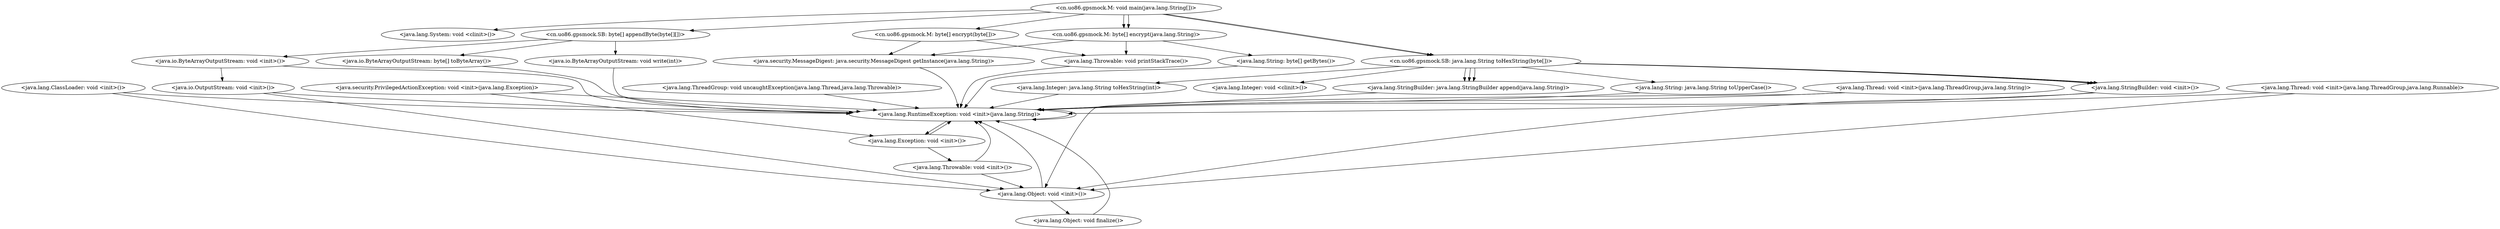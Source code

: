 digraph CallGraph {
"<cn.uo86.gpsmock.M: void main(java.lang.String[])>" -> "<java.lang.System: void <clinit>()>";
"<cn.uo86.gpsmock.M: void main(java.lang.String[])>" -> "<cn.uo86.gpsmock.SB: java.lang.String toHexString(byte[])>";
"<cn.uo86.gpsmock.M: void main(java.lang.String[])>" -> "<cn.uo86.gpsmock.SB: java.lang.String toHexString(byte[])>";
"<cn.uo86.gpsmock.M: void main(java.lang.String[])>" -> "<cn.uo86.gpsmock.M: byte[] encrypt(byte[])>";
"<cn.uo86.gpsmock.M: void main(java.lang.String[])>" -> "<cn.uo86.gpsmock.SB: byte[] appendByte(byte[][])>";
"<cn.uo86.gpsmock.M: void main(java.lang.String[])>" -> "<cn.uo86.gpsmock.M: byte[] encrypt(java.lang.String)>";
"<cn.uo86.gpsmock.M: void main(java.lang.String[])>" -> "<cn.uo86.gpsmock.M: byte[] encrypt(java.lang.String)>";
"<java.lang.ThreadGroup: void uncaughtException(java.lang.Thread,java.lang.Throwable)>" -> "<java.lang.RuntimeException: void <init>(java.lang.String)>";
"<java.lang.ClassLoader: void <init>()>" -> "<java.lang.Object: void <init>()>";
"<java.lang.ClassLoader: void <init>()>" -> "<java.lang.RuntimeException: void <init>(java.lang.String)>";
"<java.security.PrivilegedActionException: void <init>(java.lang.Exception)>" -> "<java.lang.Exception: void <init>()>";
"<java.security.PrivilegedActionException: void <init>(java.lang.Exception)>" -> "<java.lang.RuntimeException: void <init>(java.lang.String)>";
"<java.lang.Thread: void <init>(java.lang.ThreadGroup,java.lang.Runnable)>" -> "<java.lang.Object: void <init>()>";
"<java.lang.Thread: void <init>(java.lang.ThreadGroup,java.lang.Runnable)>" -> "<java.lang.RuntimeException: void <init>(java.lang.String)>";
"<java.lang.Thread: void <init>(java.lang.ThreadGroup,java.lang.String)>" -> "<java.lang.Object: void <init>()>";
"<java.lang.Thread: void <init>(java.lang.ThreadGroup,java.lang.String)>" -> "<java.lang.RuntimeException: void <init>(java.lang.String)>";
"<cn.uo86.gpsmock.SB: java.lang.String toHexString(byte[])>" -> "<java.lang.Integer: void <clinit>()>";
"<cn.uo86.gpsmock.SB: java.lang.String toHexString(byte[])>" -> "<java.lang.StringBuilder: void <init>()>";
"<cn.uo86.gpsmock.SB: java.lang.String toHexString(byte[])>" -> "<java.lang.StringBuilder: void <init>()>";
"<cn.uo86.gpsmock.SB: java.lang.String toHexString(byte[])>" -> "<java.lang.Integer: java.lang.String toHexString(int)>";
"<cn.uo86.gpsmock.SB: java.lang.String toHexString(byte[])>" -> "<java.lang.StringBuilder: void <init>()>";
"<cn.uo86.gpsmock.M: byte[] encrypt(byte[])>" -> "<java.security.MessageDigest: java.security.MessageDigest getInstance(java.lang.String)>";
"<cn.uo86.gpsmock.SB: byte[] appendByte(byte[][])>" -> "<java.io.ByteArrayOutputStream: void <init>()>";
"<cn.uo86.gpsmock.M: byte[] encrypt(java.lang.String)>" -> "<java.security.MessageDigest: java.security.MessageDigest getInstance(java.lang.String)>";
"<java.lang.RuntimeException: void <init>(java.lang.String)>" -> "<java.lang.Exception: void <init>()>";
"<java.lang.RuntimeException: void <init>(java.lang.String)>" -> "<java.lang.RuntimeException: void <init>(java.lang.String)>";
"<java.lang.Object: void <init>()>" -> "<java.lang.Object: void finalize()>";
"<java.lang.Object: void <init>()>" -> "<java.lang.RuntimeException: void <init>(java.lang.String)>";
"<java.lang.Exception: void <init>()>" -> "<java.lang.Throwable: void <init>()>";
"<java.lang.Exception: void <init>()>" -> "<java.lang.RuntimeException: void <init>(java.lang.String)>";
"<java.lang.StringBuilder: void <init>()>" -> "<java.lang.Object: void <init>()>";
"<java.lang.StringBuilder: void <init>()>" -> "<java.lang.RuntimeException: void <init>(java.lang.String)>";
"<java.lang.Integer: java.lang.String toHexString(int)>" -> "<java.lang.RuntimeException: void <init>(java.lang.String)>";
"<java.security.MessageDigest: java.security.MessageDigest getInstance(java.lang.String)>" -> "<java.lang.RuntimeException: void <init>(java.lang.String)>";
"<java.io.ByteArrayOutputStream: void <init>()>" -> "<java.io.OutputStream: void <init>()>";
"<java.io.ByteArrayOutputStream: void <init>()>" -> "<java.lang.RuntimeException: void <init>(java.lang.String)>";
"<java.lang.Object: void finalize()>" -> "<java.lang.RuntimeException: void <init>(java.lang.String)>";
"<java.lang.Throwable: void <init>()>" -> "<java.lang.Object: void <init>()>";
"<java.lang.Throwable: void <init>()>" -> "<java.lang.RuntimeException: void <init>(java.lang.String)>";
"<java.io.OutputStream: void <init>()>" -> "<java.lang.Object: void <init>()>";
"<java.io.OutputStream: void <init>()>" -> "<java.lang.RuntimeException: void <init>(java.lang.String)>";
"<cn.uo86.gpsmock.SB: byte[] appendByte(byte[][])>" -> "<java.io.ByteArrayOutputStream: void write(int)>";
"<cn.uo86.gpsmock.SB: byte[] appendByte(byte[][])>" -> "<java.io.ByteArrayOutputStream: byte[] toByteArray()>";
"<java.io.ByteArrayOutputStream: void write(int)>" -> "<java.lang.RuntimeException: void <init>(java.lang.String)>";
"<java.io.ByteArrayOutputStream: byte[] toByteArray()>" -> "<java.lang.RuntimeException: void <init>(java.lang.String)>";
"<cn.uo86.gpsmock.SB: java.lang.String toHexString(byte[])>" -> "<java.lang.StringBuilder: java.lang.StringBuilder append(java.lang.String)>";
"<cn.uo86.gpsmock.SB: java.lang.String toHexString(byte[])>" -> "<java.lang.StringBuilder: java.lang.StringBuilder append(java.lang.String)>";
"<cn.uo86.gpsmock.SB: java.lang.String toHexString(byte[])>" -> "<java.lang.StringBuilder: java.lang.StringBuilder append(java.lang.String)>";
"<java.lang.StringBuilder: java.lang.StringBuilder append(java.lang.String)>" -> "<java.lang.RuntimeException: void <init>(java.lang.String)>";
"<cn.uo86.gpsmock.M: byte[] encrypt(java.lang.String)>" -> "<java.lang.String: byte[] getBytes()>";
"<java.lang.String: byte[] getBytes()>" -> "<java.lang.RuntimeException: void <init>(java.lang.String)>";
"<cn.uo86.gpsmock.SB: java.lang.String toHexString(byte[])>" -> "<java.lang.String: java.lang.String toUpperCase()>";
"<java.lang.String: java.lang.String toUpperCase()>" -> "<java.lang.RuntimeException: void <init>(java.lang.String)>";
"<cn.uo86.gpsmock.M: byte[] encrypt(byte[])>" -> "<java.lang.Throwable: void printStackTrace()>";
"<java.lang.Throwable: void printStackTrace()>" -> "<java.lang.RuntimeException: void <init>(java.lang.String)>";
"<cn.uo86.gpsmock.M: byte[] encrypt(java.lang.String)>" -> "<java.lang.Throwable: void printStackTrace()>";
}
